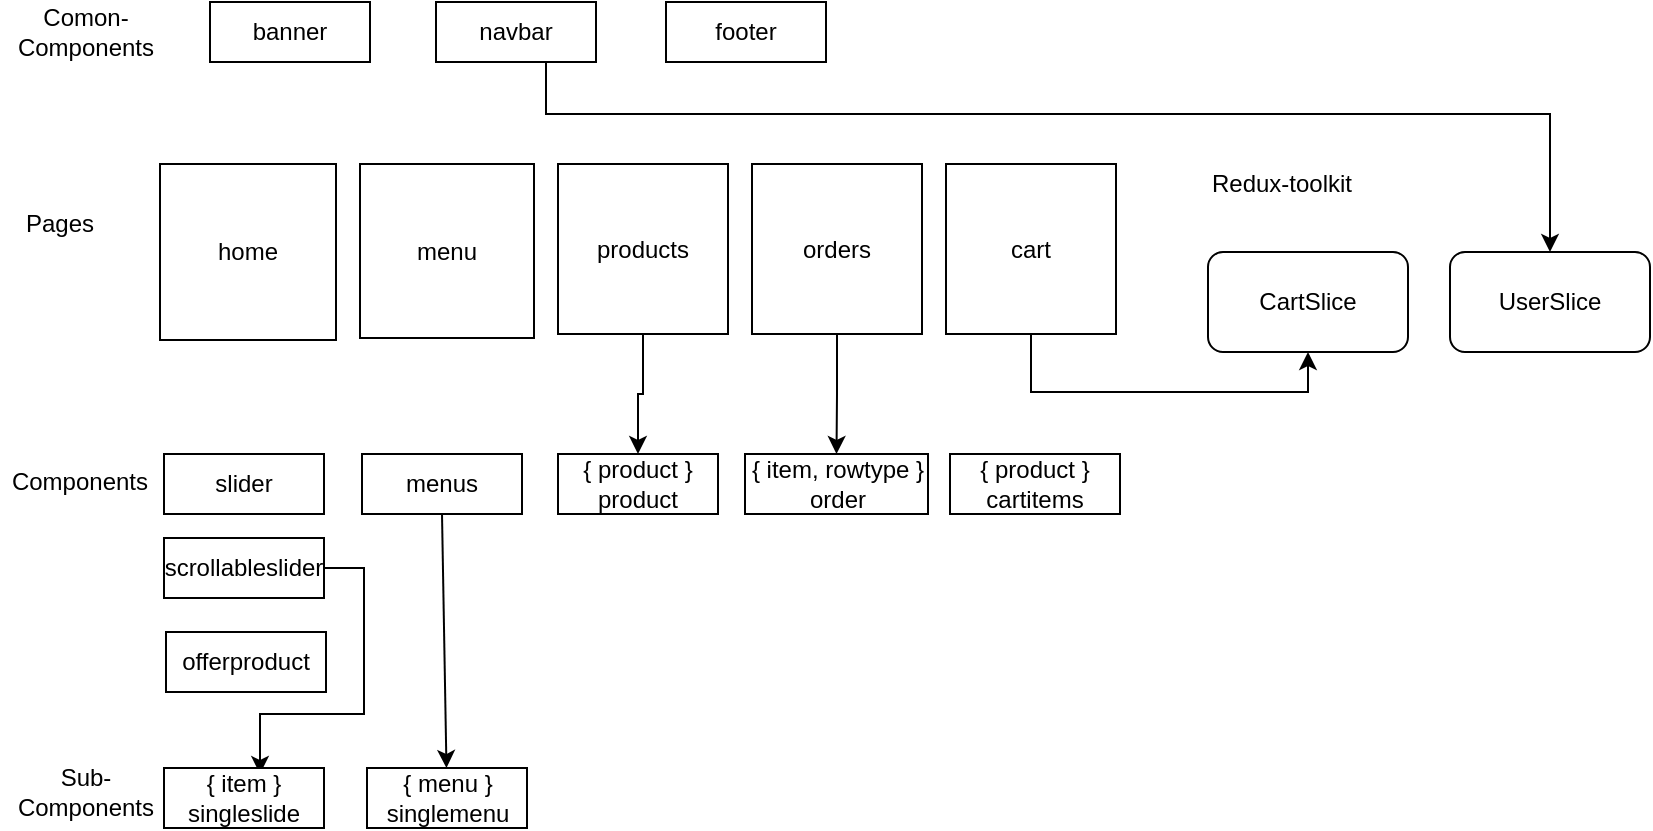 <mxfile>
    <diagram name="Page-1" id="bHuYocwW-ojT8QTPDphI">
        <mxGraphModel dx="569" dy="660" grid="0" gridSize="10" guides="1" tooltips="1" connect="1" arrows="1" fold="1" page="1" pageScale="1" pageWidth="850" pageHeight="1100" math="0" shadow="0">
            <root>
                <mxCell id="0"/>
                <mxCell id="1" parent="0"/>
                <mxCell id="hh8J1OoC_zAwZTJa-RJf-1" value="home" style="whiteSpace=wrap;html=1;aspect=fixed;" parent="1" vertex="1">
                    <mxGeometry x="80" y="105" width="88" height="88" as="geometry"/>
                </mxCell>
                <mxCell id="hh8J1OoC_zAwZTJa-RJf-2" value="Pages" style="text;html=1;strokeColor=none;fillColor=none;align=center;verticalAlign=middle;whiteSpace=wrap;rounded=0;" parent="1" vertex="1">
                    <mxGeometry y="120" width="60" height="30" as="geometry"/>
                </mxCell>
                <mxCell id="hh8J1OoC_zAwZTJa-RJf-3" value="Components" style="text;html=1;strokeColor=none;fillColor=none;align=center;verticalAlign=middle;whiteSpace=wrap;rounded=0;" parent="1" vertex="1">
                    <mxGeometry y="249" width="80" height="30" as="geometry"/>
                </mxCell>
                <mxCell id="hh8J1OoC_zAwZTJa-RJf-4" value="Sub-Components" style="text;html=1;strokeColor=none;fillColor=none;align=center;verticalAlign=middle;whiteSpace=wrap;rounded=0;" parent="1" vertex="1">
                    <mxGeometry x="3" y="404" width="80" height="30" as="geometry"/>
                </mxCell>
                <mxCell id="hh8J1OoC_zAwZTJa-RJf-42" style="edgeStyle=orthogonalEdgeStyle;rounded=0;orthogonalLoop=1;jettySize=auto;html=1;exitX=0.5;exitY=1;exitDx=0;exitDy=0;entryX=0.5;entryY=1;entryDx=0;entryDy=0;" parent="1" source="hh8J1OoC_zAwZTJa-RJf-5" target="hh8J1OoC_zAwZTJa-RJf-29" edge="1">
                    <mxGeometry relative="1" as="geometry"/>
                </mxCell>
                <mxCell id="hh8J1OoC_zAwZTJa-RJf-5" value="cart" style="whiteSpace=wrap;html=1;aspect=fixed;" parent="1" vertex="1">
                    <mxGeometry x="473" y="105" width="85" height="85" as="geometry"/>
                </mxCell>
                <mxCell id="hh8J1OoC_zAwZTJa-RJf-44" style="edgeStyle=orthogonalEdgeStyle;rounded=0;orthogonalLoop=1;jettySize=auto;html=1;exitX=0.5;exitY=1;exitDx=0;exitDy=0;entryX=0.5;entryY=0;entryDx=0;entryDy=0;" parent="1" source="hh8J1OoC_zAwZTJa-RJf-6" target="hh8J1OoC_zAwZTJa-RJf-19" edge="1">
                    <mxGeometry relative="1" as="geometry"/>
                </mxCell>
                <mxCell id="hh8J1OoC_zAwZTJa-RJf-6" value="products" style="whiteSpace=wrap;html=1;aspect=fixed;" parent="1" vertex="1">
                    <mxGeometry x="279" y="105" width="85" height="85" as="geometry"/>
                </mxCell>
                <mxCell id="hh8J1OoC_zAwZTJa-RJf-45" style="edgeStyle=orthogonalEdgeStyle;rounded=0;orthogonalLoop=1;jettySize=auto;html=1;exitX=0.5;exitY=1;exitDx=0;exitDy=0;entryX=0.5;entryY=0;entryDx=0;entryDy=0;" parent="1" source="hh8J1OoC_zAwZTJa-RJf-7" target="hh8J1OoC_zAwZTJa-RJf-20" edge="1">
                    <mxGeometry relative="1" as="geometry"/>
                </mxCell>
                <mxCell id="hh8J1OoC_zAwZTJa-RJf-7" value="orders" style="whiteSpace=wrap;html=1;aspect=fixed;" parent="1" vertex="1">
                    <mxGeometry x="376" y="105" width="85" height="85" as="geometry"/>
                </mxCell>
                <mxCell id="hh8J1OoC_zAwZTJa-RJf-8" value="menu" style="whiteSpace=wrap;html=1;aspect=fixed;" parent="1" vertex="1">
                    <mxGeometry x="180" y="105" width="87" height="87" as="geometry"/>
                </mxCell>
                <mxCell id="hh8J1OoC_zAwZTJa-RJf-13" value="Redux-toolkit" style="text;html=1;strokeColor=none;fillColor=none;align=center;verticalAlign=middle;whiteSpace=wrap;rounded=0;" parent="1" vertex="1">
                    <mxGeometry x="601" y="100" width="80" height="30" as="geometry"/>
                </mxCell>
                <mxCell id="hh8J1OoC_zAwZTJa-RJf-14" value="banner" style="rounded=0;whiteSpace=wrap;html=1;" parent="1" vertex="1">
                    <mxGeometry x="105" y="24" width="80" height="30" as="geometry"/>
                </mxCell>
                <mxCell id="hh8J1OoC_zAwZTJa-RJf-15" value="{ product }&lt;br&gt;cartitems" style="rounded=0;whiteSpace=wrap;html=1;" parent="1" vertex="1">
                    <mxGeometry x="475" y="250" width="85" height="30" as="geometry"/>
                </mxCell>
                <mxCell id="hh8J1OoC_zAwZTJa-RJf-16" value="footer" style="rounded=0;whiteSpace=wrap;html=1;" parent="1" vertex="1">
                    <mxGeometry x="333" y="24" width="80" height="30" as="geometry"/>
                </mxCell>
                <mxCell id="hh8J1OoC_zAwZTJa-RJf-43" style="edgeStyle=orthogonalEdgeStyle;rounded=0;orthogonalLoop=1;jettySize=auto;html=1;exitX=1;exitY=0.5;exitDx=0;exitDy=0;entryX=0.6;entryY=0.1;entryDx=0;entryDy=0;entryPerimeter=0;" parent="1" source="hh8J1OoC_zAwZTJa-RJf-17" target="hh8J1OoC_zAwZTJa-RJf-28" edge="1">
                    <mxGeometry relative="1" as="geometry">
                        <Array as="points">
                            <mxPoint x="182" y="307"/>
                            <mxPoint x="182" y="380"/>
                            <mxPoint x="130" y="380"/>
                        </Array>
                    </mxGeometry>
                </mxCell>
                <mxCell id="hh8J1OoC_zAwZTJa-RJf-17" value="scrollableslider" style="rounded=0;whiteSpace=wrap;html=1;" parent="1" vertex="1">
                    <mxGeometry x="82" y="292" width="80" height="30" as="geometry"/>
                </mxCell>
                <mxCell id="hh8J1OoC_zAwZTJa-RJf-18" value="offerproduct" style="rounded=0;whiteSpace=wrap;html=1;" parent="1" vertex="1">
                    <mxGeometry x="83" y="339" width="80" height="30" as="geometry"/>
                </mxCell>
                <mxCell id="hh8J1OoC_zAwZTJa-RJf-19" value="{ product }&lt;br&gt;product" style="rounded=0;whiteSpace=wrap;html=1;" parent="1" vertex="1">
                    <mxGeometry x="279" y="250" width="80" height="30" as="geometry"/>
                </mxCell>
                <mxCell id="hh8J1OoC_zAwZTJa-RJf-20" value="{ item, rowtype }&lt;br&gt;order" style="rounded=0;whiteSpace=wrap;html=1;" parent="1" vertex="1">
                    <mxGeometry x="372.5" y="250" width="91.5" height="30" as="geometry"/>
                </mxCell>
                <mxCell id="hh8J1OoC_zAwZTJa-RJf-41" style="edgeStyle=orthogonalEdgeStyle;rounded=0;orthogonalLoop=1;jettySize=auto;html=1;exitX=0.5;exitY=1;exitDx=0;exitDy=0;entryX=0.5;entryY=0;entryDx=0;entryDy=0;" parent="1" source="hh8J1OoC_zAwZTJa-RJf-21" target="hh8J1OoC_zAwZTJa-RJf-30" edge="1">
                    <mxGeometry relative="1" as="geometry">
                        <Array as="points">
                            <mxPoint x="273" y="80"/>
                            <mxPoint x="775" y="80"/>
                        </Array>
                    </mxGeometry>
                </mxCell>
                <mxCell id="hh8J1OoC_zAwZTJa-RJf-21" value="navbar" style="rounded=0;whiteSpace=wrap;html=1;" parent="1" vertex="1">
                    <mxGeometry x="218" y="24" width="80" height="30" as="geometry"/>
                </mxCell>
                <mxCell id="hh8J1OoC_zAwZTJa-RJf-22" value="{ menu }&lt;br&gt;singlemenu" style="rounded=0;whiteSpace=wrap;html=1;" parent="1" vertex="1">
                    <mxGeometry x="183.5" y="407" width="80" height="30" as="geometry"/>
                </mxCell>
                <mxCell id="2" style="edgeStyle=none;html=1;exitX=0.5;exitY=1;exitDx=0;exitDy=0;" edge="1" parent="1" source="hh8J1OoC_zAwZTJa-RJf-23" target="hh8J1OoC_zAwZTJa-RJf-22">
                    <mxGeometry relative="1" as="geometry"/>
                </mxCell>
                <mxCell id="hh8J1OoC_zAwZTJa-RJf-23" value="menus" style="rounded=0;whiteSpace=wrap;html=1;" parent="1" vertex="1">
                    <mxGeometry x="181" y="250" width="80" height="30" as="geometry"/>
                </mxCell>
                <mxCell id="hh8J1OoC_zAwZTJa-RJf-27" value="slider" style="rounded=0;whiteSpace=wrap;html=1;" parent="1" vertex="1">
                    <mxGeometry x="82" y="250" width="80" height="30" as="geometry"/>
                </mxCell>
                <mxCell id="hh8J1OoC_zAwZTJa-RJf-28" value="{ item }&lt;br&gt;singleslide" style="rounded=0;whiteSpace=wrap;html=1;" parent="1" vertex="1">
                    <mxGeometry x="82" y="407" width="80" height="30" as="geometry"/>
                </mxCell>
                <mxCell id="hh8J1OoC_zAwZTJa-RJf-29" value="CartSlice" style="rounded=1;whiteSpace=wrap;html=1;" parent="1" vertex="1">
                    <mxGeometry x="604" y="149" width="100" height="50" as="geometry"/>
                </mxCell>
                <mxCell id="hh8J1OoC_zAwZTJa-RJf-30" value="UserSlice" style="rounded=1;whiteSpace=wrap;html=1;" parent="1" vertex="1">
                    <mxGeometry x="725" y="149" width="100" height="50" as="geometry"/>
                </mxCell>
                <mxCell id="hh8J1OoC_zAwZTJa-RJf-32" value="Comon-Components" style="text;html=1;strokeColor=none;fillColor=none;align=center;verticalAlign=middle;whiteSpace=wrap;rounded=0;" parent="1" vertex="1">
                    <mxGeometry x="3" y="24" width="80" height="30" as="geometry"/>
                </mxCell>
            </root>
        </mxGraphModel>
    </diagram>
</mxfile>